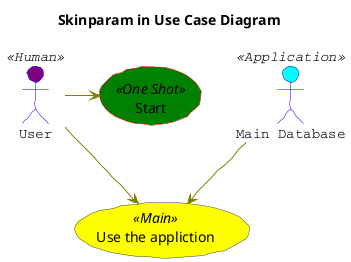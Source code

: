 @startuml

title Skinparam in Use Case Diagram

skinparam handwritten true

skinparam actor {
    BackgroundColor Cyan
    BorderColor Blue
    FontName Courier
    BackgroundColor<< Human >> Purple
}

skinparam usecase {
    BackgroundColor DarkSeaGreen
    BorderColor DarkSlateGray

    BackgroundColor Green

    BackgroundColor<< Main >> Yellow

    BorderColor<< One Shot >> Red

    ArrowColor Olive
}

User << Human >>
:Main Database: as MySql << Application >>
(Start) << One Shot >>
(Use the appliction) as (Use) << Main >>

User -> (Start)
User --> (Use)
MySql --> (Use)

@enduml